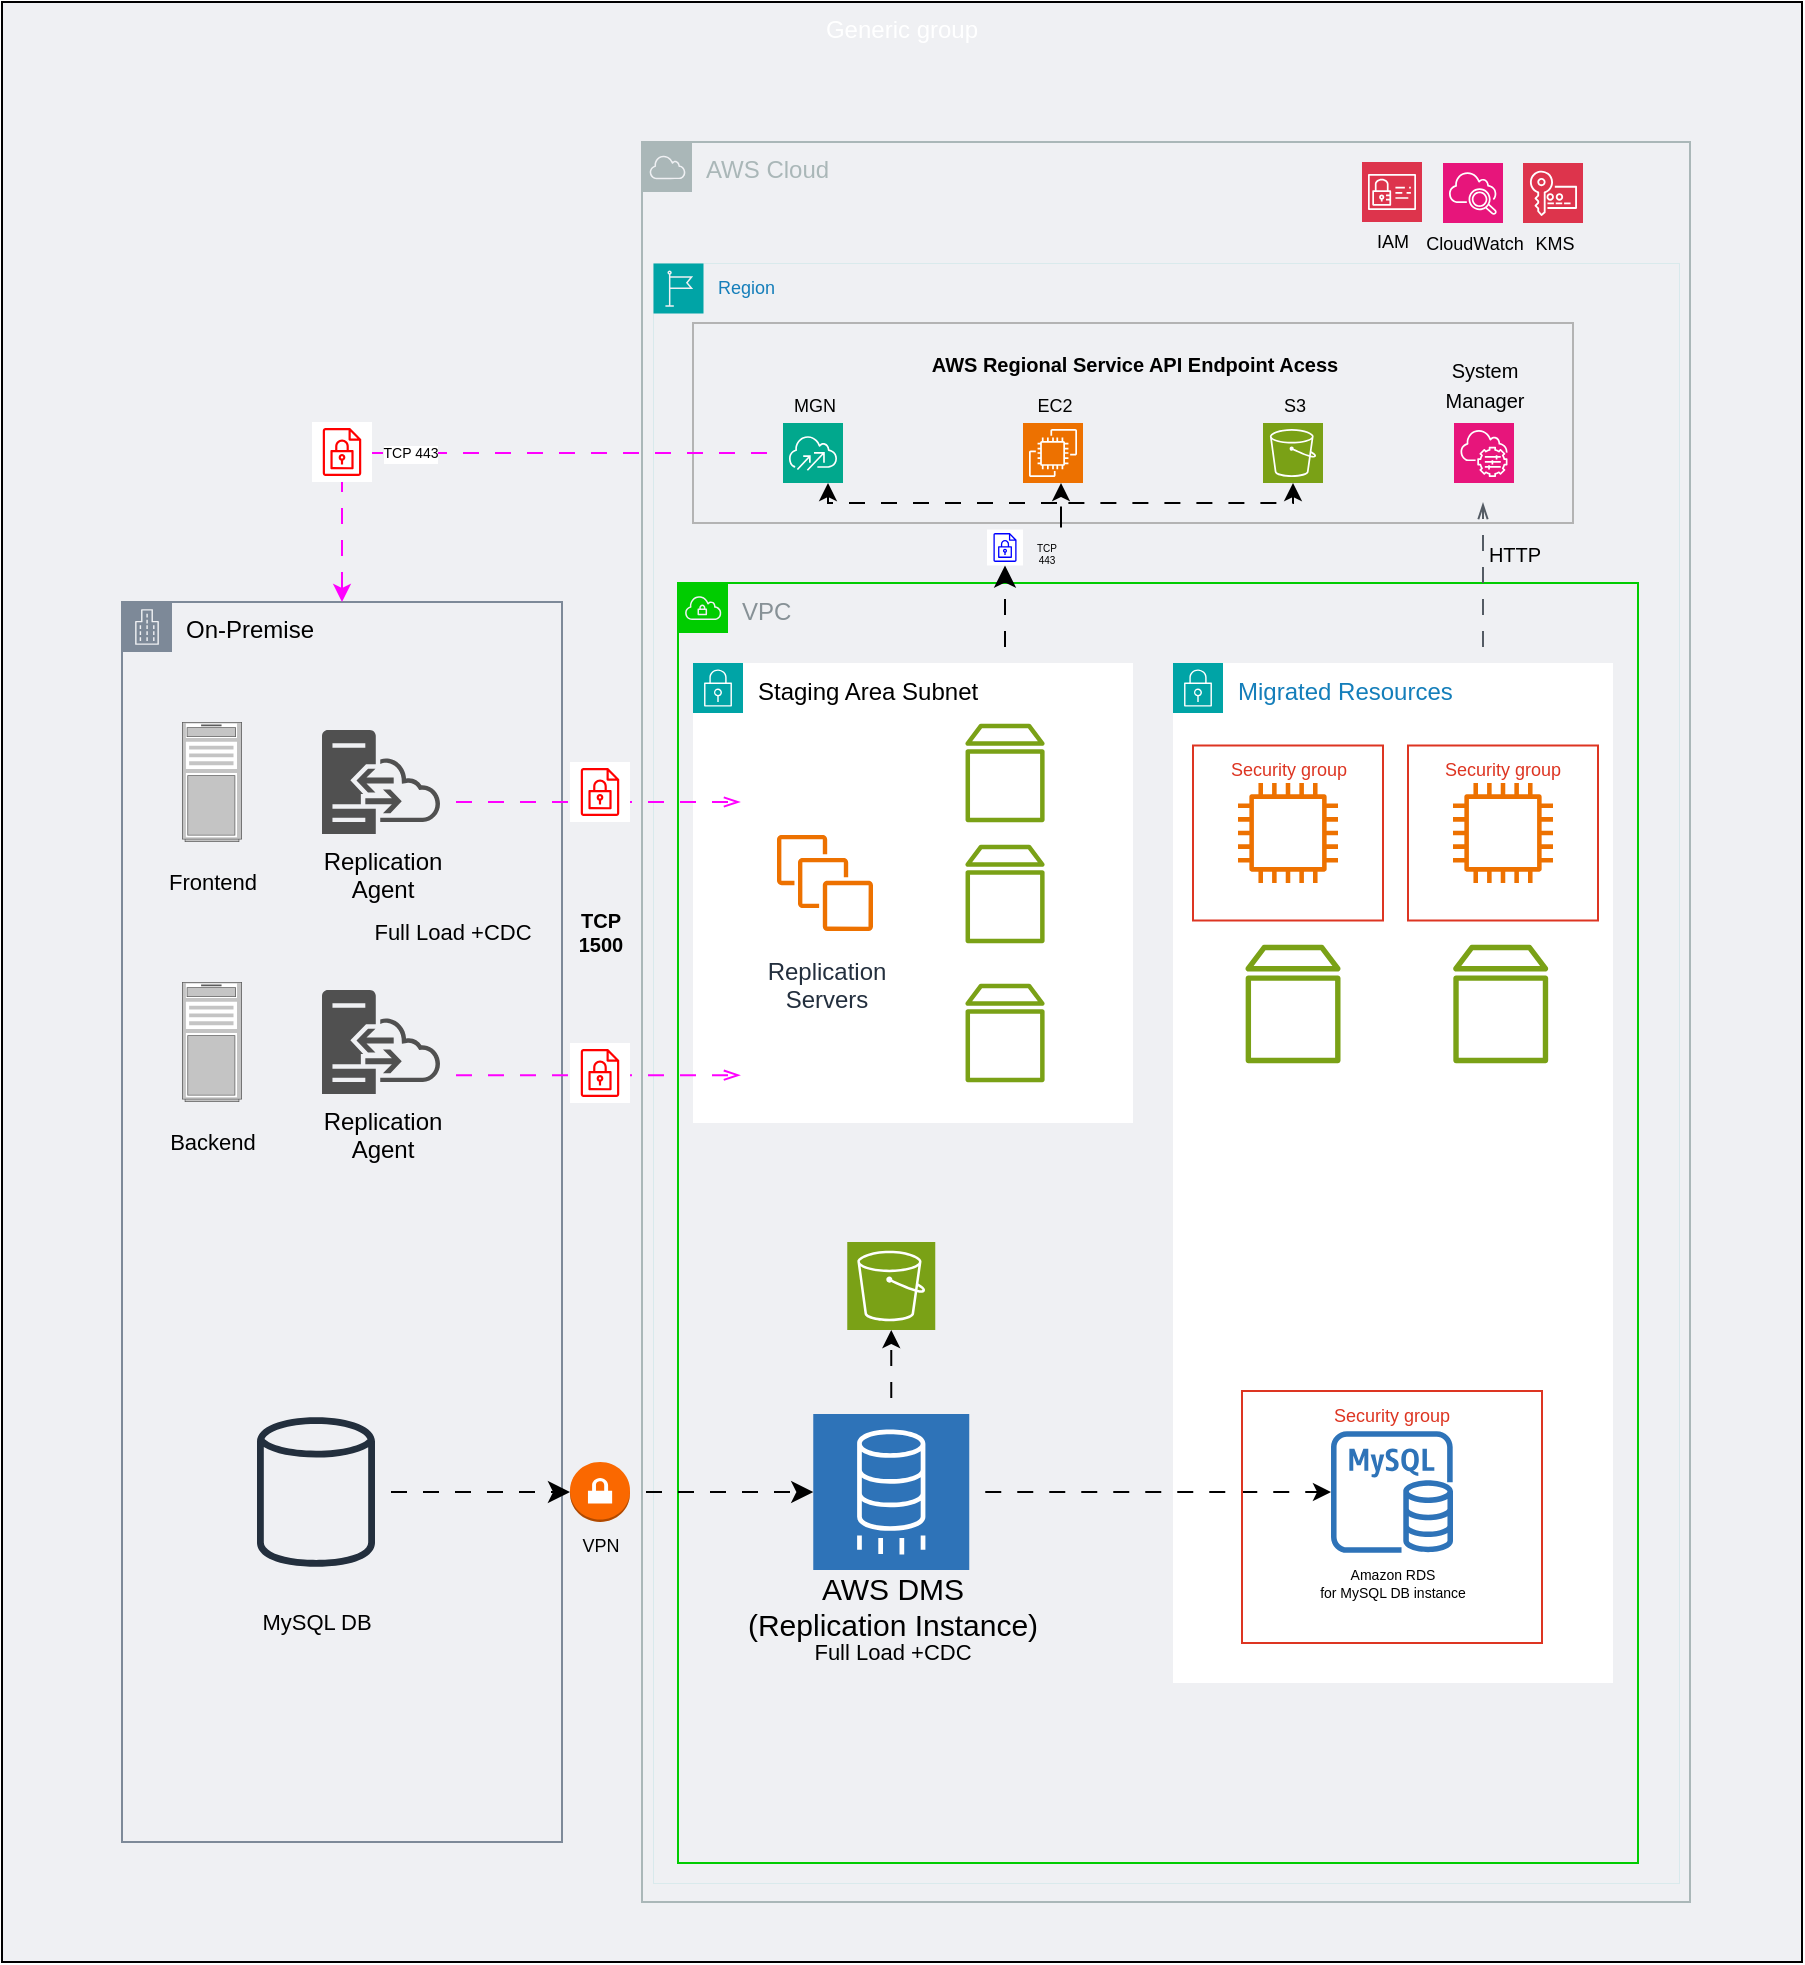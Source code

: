 <mxfile version="26.2.2">
  <diagram name="Aplication_Migration" id="EEjMNfYxGbg6GrDTq1pO">
    <mxGraphModel dx="2488" dy="2428" grid="0" gridSize="10" guides="1" tooltips="1" connect="1" arrows="1" fold="1" page="0" pageScale="1" pageWidth="827" pageHeight="1169" math="0" shadow="0">
      <root>
        <mxCell id="0" />
        <mxCell id="1" parent="0" />
        <mxCell id="XyRzEMEgcjJhNRbVPjNN-1" value="Generic group" style="fillColor=light-dark(#EFF0F3,#FFFFFF);strokeColor=default;dashed=0;verticalAlign=top;fontStyle=0;fontColor=light-dark(#FFFFFF,#FFFFFF);whiteSpace=wrap;html=1;rounded=0;" vertex="1" parent="1">
          <mxGeometry x="-50" y="-1090" width="900" height="980" as="geometry" />
        </mxCell>
        <mxCell id="XyRzEMEgcjJhNRbVPjNN-2" value="AWS Cloud" style="sketch=0;outlineConnect=0;gradientColor=none;html=1;whiteSpace=wrap;fontSize=12;fontStyle=0;shape=mxgraph.aws4.group;grIcon=mxgraph.aws4.group_aws_cloud;strokeColor=#AAB7B8;fillColor=none;verticalAlign=top;align=left;spacingLeft=30;fontColor=#AAB7B8;dashed=0;perimeterSpacing=0;strokeWidth=1;" vertex="1" parent="1">
          <mxGeometry x="270" y="-1020" width="524" height="880" as="geometry" />
        </mxCell>
        <mxCell id="XyRzEMEgcjJhNRbVPjNN-3" value="Region" style="points=[[0,0],[0.25,0],[0.5,0],[0.75,0],[1,0],[1,0.25],[1,0.5],[1,0.75],[1,1],[0.75,1],[0.5,1],[0.25,1],[0,1],[0,0.75],[0,0.5],[0,0.25]];outlineConnect=0;gradientColor=none;html=1;whiteSpace=wrap;fontSize=9;fontStyle=0;container=1;pointerEvents=0;collapsible=0;recursiveResize=0;shape=mxgraph.aws4.group;grIcon=mxgraph.aws4.group_region;strokeColor=#00A4A6;fillColor=none;verticalAlign=top;align=left;spacingLeft=30;fontColor=#147EBA;strokeWidth=0;" vertex="1" parent="1">
          <mxGeometry x="275.5" y="-959.5" width="513" height="810" as="geometry" />
        </mxCell>
        <mxCell id="XyRzEMEgcjJhNRbVPjNN-4" value="" style="rounded=0;whiteSpace=wrap;html=1;strokeColor=#B3B3B3;fillColor=none;fontStyle=0" vertex="1" parent="XyRzEMEgcjJhNRbVPjNN-3">
          <mxGeometry x="20" y="30" width="440" height="100" as="geometry" />
        </mxCell>
        <mxCell id="XyRzEMEgcjJhNRbVPjNN-5" value="VPC" style="sketch=0;outlineConnect=0;gradientColor=none;html=1;whiteSpace=wrap;fontSize=12;fontStyle=0;shape=mxgraph.aws4.group;grIcon=mxgraph.aws4.group_vpc;strokeColor=#00CC00;fillColor=none;verticalAlign=top;align=left;spacingLeft=30;fontColor=#879196;dashed=0;" vertex="1" parent="XyRzEMEgcjJhNRbVPjNN-3">
          <mxGeometry x="12.5" y="160" width="480" height="640" as="geometry" />
        </mxCell>
        <mxCell id="XyRzEMEgcjJhNRbVPjNN-6" value="AWS Regional Service API Endpoint Acess" style="text;strokeColor=none;fillColor=none;html=1;fontSize=10;fontStyle=1;verticalAlign=middle;align=center;fontColor=light-dark(#000000,#000000);" vertex="1" parent="XyRzEMEgcjJhNRbVPjNN-3">
          <mxGeometry x="117" y="40" width="246" height="20" as="geometry" />
        </mxCell>
        <mxCell id="XyRzEMEgcjJhNRbVPjNN-7" value="&lt;font style=&quot;font-size: 9px;&quot;&gt;MGN&lt;/font&gt;" style="text;strokeColor=none;fillColor=none;html=1;fontSize=12;fontStyle=0;verticalAlign=middle;align=center;fontColor=light-dark(#000000,#000000);" vertex="1" parent="XyRzEMEgcjJhNRbVPjNN-3">
          <mxGeometry x="60" y="50" width="40" height="40" as="geometry" />
        </mxCell>
        <mxCell id="XyRzEMEgcjJhNRbVPjNN-8" value="" style="sketch=0;points=[[0,0,0],[0.25,0,0],[0.5,0,0],[0.75,0,0],[1,0,0],[0,1,0],[0.25,1,0],[0.5,1,0],[0.75,1,0],[1,1,0],[0,0.25,0],[0,0.5,0],[0,0.75,0],[1,0.25,0],[1,0.5,0],[1,0.75,0]];outlineConnect=0;fontColor=#232F3E;fillColor=#01A88D;strokeColor=#ffffff;dashed=0;verticalLabelPosition=bottom;verticalAlign=top;align=center;html=1;fontSize=12;fontStyle=0;aspect=fixed;shape=mxgraph.aws4.resourceIcon;resIcon=mxgraph.aws4.cloudendure_migration;" vertex="1" parent="XyRzEMEgcjJhNRbVPjNN-3">
          <mxGeometry x="65" y="80" width="30" height="30" as="geometry" />
        </mxCell>
        <mxCell id="XyRzEMEgcjJhNRbVPjNN-9" value="&lt;font style=&quot;font-size: 9px;&quot;&gt;EC2&lt;/font&gt;" style="text;strokeColor=none;fillColor=none;html=1;fontSize=12;fontStyle=0;verticalAlign=middle;align=center;fontColor=light-dark(#000000,#000000);" vertex="1" parent="XyRzEMEgcjJhNRbVPjNN-3">
          <mxGeometry x="180" y="50" width="40" height="40" as="geometry" />
        </mxCell>
        <mxCell id="XyRzEMEgcjJhNRbVPjNN-10" value="" style="sketch=0;points=[[0,0,0],[0.25,0,0],[0.5,0,0],[0.75,0,0],[1,0,0],[0,1,0],[0.25,1,0],[0.5,1,0],[0.75,1,0],[1,1,0],[0,0.25,0],[0,0.5,0],[0,0.75,0],[1,0.25,0],[1,0.5,0],[1,0.75,0]];outlineConnect=0;fontColor=#232F3E;fillColor=#ED7100;strokeColor=#ffffff;dashed=0;verticalLabelPosition=bottom;verticalAlign=top;align=center;html=1;fontSize=12;fontStyle=0;aspect=fixed;shape=mxgraph.aws4.resourceIcon;resIcon=mxgraph.aws4.ec2;" vertex="1" parent="XyRzEMEgcjJhNRbVPjNN-3">
          <mxGeometry x="185" y="80" width="30" height="30" as="geometry" />
        </mxCell>
        <mxCell id="XyRzEMEgcjJhNRbVPjNN-11" value="&lt;font style=&quot;font-size: 9px;&quot;&gt;S3&lt;/font&gt;" style="text;strokeColor=none;fillColor=none;html=1;fontSize=12;fontStyle=0;verticalAlign=middle;align=center;fontColor=light-dark(#000000,#000000);" vertex="1" parent="XyRzEMEgcjJhNRbVPjNN-3">
          <mxGeometry x="305" y="60" width="30" height="20" as="geometry" />
        </mxCell>
        <mxCell id="XyRzEMEgcjJhNRbVPjNN-12" value="" style="sketch=0;points=[[0,0,0],[0.25,0,0],[0.5,0,0],[0.75,0,0],[1,0,0],[0,1,0],[0.25,1,0],[0.5,1,0],[0.75,1,0],[1,1,0],[0,0.25,0],[0,0.5,0],[0,0.75,0],[1,0.25,0],[1,0.5,0],[1,0.75,0]];outlineConnect=0;fontColor=#232F3E;fillColor=#7AA116;strokeColor=#ffffff;dashed=0;verticalLabelPosition=bottom;verticalAlign=top;align=center;html=1;fontSize=12;fontStyle=0;aspect=fixed;shape=mxgraph.aws4.resourceIcon;resIcon=mxgraph.aws4.s3;" vertex="1" parent="XyRzEMEgcjJhNRbVPjNN-3">
          <mxGeometry x="305" y="80" width="30" height="30" as="geometry" />
        </mxCell>
        <mxCell id="XyRzEMEgcjJhNRbVPjNN-13" value="&lt;font size=&quot;1&quot;&gt;System&lt;br&gt;Manager&lt;/font&gt;" style="text;strokeColor=none;fillColor=none;html=1;fontSize=12;fontStyle=0;verticalAlign=middle;align=center;fontColor=light-dark(#000000,#000000);" vertex="1" parent="XyRzEMEgcjJhNRbVPjNN-3">
          <mxGeometry x="395" y="40" width="40" height="40" as="geometry" />
        </mxCell>
        <mxCell id="XyRzEMEgcjJhNRbVPjNN-14" value="" style="sketch=0;points=[[0,0,0],[0.25,0,0],[0.5,0,0],[0.75,0,0],[1,0,0],[0,1,0],[0.25,1,0],[0.5,1,0],[0.75,1,0],[1,1,0],[0,0.25,0],[0,0.5,0],[0,0.75,0],[1,0.25,0],[1,0.5,0],[1,0.75,0]];points=[[0,0,0],[0.25,0,0],[0.5,0,0],[0.75,0,0],[1,0,0],[0,1,0],[0.25,1,0],[0.5,1,0],[0.75,1,0],[1,1,0],[0,0.25,0],[0,0.5,0],[0,0.75,0],[1,0.25,0],[1,0.5,0],[1,0.75,0]];outlineConnect=0;fontColor=#232F3E;fillColor=#E7157B;strokeColor=#ffffff;dashed=0;verticalLabelPosition=bottom;verticalAlign=top;align=center;html=1;fontSize=12;fontStyle=0;aspect=fixed;shape=mxgraph.aws4.resourceIcon;resIcon=mxgraph.aws4.systems_manager;" vertex="1" parent="XyRzEMEgcjJhNRbVPjNN-3">
          <mxGeometry x="400.5" y="80" width="30" height="30" as="geometry" />
        </mxCell>
        <mxCell id="XyRzEMEgcjJhNRbVPjNN-15" value="Migrated Resources&lt;div&gt;&lt;br&gt;&lt;/div&gt;" style="points=[[0,0],[0.25,0],[0.5,0],[0.75,0],[1,0],[1,0.25],[1,0.5],[1,0.75],[1,1],[0.75,1],[0.5,1],[0.25,1],[0,1],[0,0.75],[0,0.5],[0,0.25]];outlineConnect=0;gradientColor=none;html=1;whiteSpace=wrap;fontSize=12;fontStyle=0;container=1;pointerEvents=0;collapsible=0;recursiveResize=0;shape=mxgraph.aws4.group;grIcon=mxgraph.aws4.group_security_group;grStroke=0;strokeColor=#00A4A6;fillColor=light-dark(#FFFFFF,#E6E6E6);verticalAlign=top;align=left;spacingLeft=30;fontColor=#147EBA;dashed=0;" vertex="1" parent="XyRzEMEgcjJhNRbVPjNN-3">
          <mxGeometry x="260" y="200" width="220" height="510" as="geometry" />
        </mxCell>
        <mxCell id="XyRzEMEgcjJhNRbVPjNN-16" value="" style="sketch=0;outlineConnect=0;fontColor=#232F3E;gradientColor=none;fillColor=#ED7100;strokeColor=none;dashed=0;verticalLabelPosition=bottom;verticalAlign=top;align=center;html=1;fontSize=12;fontStyle=0;aspect=fixed;pointerEvents=1;shape=mxgraph.aws4.instance2;" vertex="1" parent="XyRzEMEgcjJhNRbVPjNN-15">
          <mxGeometry x="140" y="60" width="50" height="50" as="geometry" />
        </mxCell>
        <mxCell id="XyRzEMEgcjJhNRbVPjNN-17" value="Security group" style="fillColor=none;strokeColor=#DD3522;verticalAlign=top;fontStyle=0;fontColor=#DD3522;whiteSpace=wrap;html=1;fontSize=9;" vertex="1" parent="XyRzEMEgcjJhNRbVPjNN-15">
          <mxGeometry x="117.5" y="41.25" width="95" height="87.5" as="geometry" />
        </mxCell>
        <mxCell id="XyRzEMEgcjJhNRbVPjNN-18" value="Security group" style="fillColor=none;strokeColor=#DD3522;verticalAlign=top;fontStyle=0;fontColor=#DD3522;whiteSpace=wrap;html=1;fontSize=9;" vertex="1" parent="XyRzEMEgcjJhNRbVPjNN-15">
          <mxGeometry x="10" y="41.25" width="95" height="87.5" as="geometry" />
        </mxCell>
        <mxCell id="XyRzEMEgcjJhNRbVPjNN-19" value="" style="sketch=0;outlineConnect=0;fontColor=#232F3E;gradientColor=none;fillColor=#ED7100;strokeColor=none;dashed=0;verticalLabelPosition=bottom;verticalAlign=top;align=center;html=1;fontSize=12;fontStyle=0;aspect=fixed;pointerEvents=1;shape=mxgraph.aws4.instance2;" vertex="1" parent="XyRzEMEgcjJhNRbVPjNN-15">
          <mxGeometry x="32.5" y="60" width="50" height="50" as="geometry" />
        </mxCell>
        <mxCell id="XyRzEMEgcjJhNRbVPjNN-20" value="" style="edgeStyle=elbowEdgeStyle;html=1;endArrow=openThin;startArrow=none;endFill=0;strokeColor=light-dark(#545B64,#000000);rounded=0;entryX=0.5;entryY=1;entryDx=0;entryDy=0;entryPerimeter=0;flowAnimation=1;" edge="1" parent="XyRzEMEgcjJhNRbVPjNN-3" source="XyRzEMEgcjJhNRbVPjNN-15">
          <mxGeometry width="100" relative="1" as="geometry">
            <mxPoint x="415" y="160" as="sourcePoint" />
            <mxPoint x="414.83" y="120" as="targetPoint" />
          </mxGeometry>
        </mxCell>
        <mxCell id="XyRzEMEgcjJhNRbVPjNN-21" value="Staging Area Subnet" style="points=[[0,0],[0.25,0],[0.5,0],[0.75,0],[1,0],[1,0.25],[1,0.5],[1,0.75],[1,1],[0.75,1],[0.5,1],[0.25,1],[0,1],[0,0.75],[0,0.5],[0,0.25]];outlineConnect=0;gradientColor=none;html=1;whiteSpace=wrap;fontSize=12;fontStyle=0;container=1;pointerEvents=0;collapsible=0;recursiveResize=0;shape=mxgraph.aws4.group;grIcon=mxgraph.aws4.group_security_group;grStroke=0;strokeColor=#00A4A6;fillColor=light-dark(#FFFFFF,#E6E6E6);verticalAlign=top;align=left;spacingLeft=30;fontColor=light-dark(#000000,#45A0D4);dashed=0;" vertex="1" parent="XyRzEMEgcjJhNRbVPjNN-3">
          <mxGeometry x="20" y="200" width="220" height="230" as="geometry" />
        </mxCell>
        <mxCell id="XyRzEMEgcjJhNRbVPjNN-22" value="Replication&lt;br&gt;Servers&lt;div&gt;&lt;br&gt;&lt;/div&gt;" style="sketch=0;outlineConnect=0;fontColor=light-dark(#232F3E,#000000);gradientColor=none;strokeColor=#ED7100;fillColor=light-dark(#FFFFFF,#E6E6E6);dashed=0;verticalLabelPosition=bottom;verticalAlign=top;align=center;html=1;fontSize=12;fontStyle=0;aspect=fixed;shape=mxgraph.aws4.resourceIcon;resIcon=mxgraph.aws4.instances;" vertex="1" parent="XyRzEMEgcjJhNRbVPjNN-21">
          <mxGeometry x="36" y="80" width="60" height="60" as="geometry" />
        </mxCell>
        <mxCell id="XyRzEMEgcjJhNRbVPjNN-23" value="" style="sketch=0;outlineConnect=0;fontColor=#232F3E;gradientColor=none;fillColor=#7AA116;strokeColor=none;dashed=0;verticalLabelPosition=bottom;verticalAlign=top;align=center;html=1;fontSize=12;fontStyle=0;aspect=fixed;pointerEvents=1;shape=mxgraph.aws4.volume;" vertex="1" parent="XyRzEMEgcjJhNRbVPjNN-3">
          <mxGeometry x="156.13" y="230" width="39.74" height="50" as="geometry" />
        </mxCell>
        <mxCell id="XyRzEMEgcjJhNRbVPjNN-24" value="" style="sketch=0;outlineConnect=0;fontColor=#232F3E;gradientColor=none;fillColor=#7AA116;strokeColor=none;dashed=0;verticalLabelPosition=bottom;verticalAlign=top;align=center;html=1;fontSize=12;fontStyle=0;aspect=fixed;pointerEvents=1;shape=mxgraph.aws4.volume;" vertex="1" parent="XyRzEMEgcjJhNRbVPjNN-3">
          <mxGeometry x="296.16" y="340.5" width="47.68" height="60" as="geometry" />
        </mxCell>
        <mxCell id="XyRzEMEgcjJhNRbVPjNN-25" value="" style="sketch=0;outlineConnect=0;fontColor=#232F3E;gradientColor=none;fillColor=#7AA116;strokeColor=none;dashed=0;verticalLabelPosition=bottom;verticalAlign=top;align=center;html=1;fontSize=10;fontStyle=0;aspect=fixed;pointerEvents=1;shape=mxgraph.aws4.volume;" vertex="1" parent="XyRzEMEgcjJhNRbVPjNN-3">
          <mxGeometry x="400" y="340.5" width="47.67" height="60" as="geometry" />
        </mxCell>
        <mxCell id="XyRzEMEgcjJhNRbVPjNN-26" style="edgeStyle=orthogonalEdgeStyle;rounded=0;orthogonalLoop=1;jettySize=auto;html=1;strokeColor=light-dark(#000000,#000000);flowAnimation=1;" edge="1" parent="XyRzEMEgcjJhNRbVPjNN-3" source="XyRzEMEgcjJhNRbVPjNN-28" target="XyRzEMEgcjJhNRbVPjNN-42">
          <mxGeometry relative="1" as="geometry" />
        </mxCell>
        <mxCell id="XyRzEMEgcjJhNRbVPjNN-27" style="edgeStyle=orthogonalEdgeStyle;rounded=0;orthogonalLoop=1;jettySize=auto;html=1;strokeColor=light-dark(#000000,#000000);flowAnimation=1;shadow=0;ignoreEdge=0;orthogonal=0;comic=0;enumerate=0;noJump=0;backgroundOutline=0;metaEdit=0;fixDash=0;snapToPoint=0;fillOpacity=100;arcSize=20;" edge="1" parent="XyRzEMEgcjJhNRbVPjNN-3" source="XyRzEMEgcjJhNRbVPjNN-28" target="XyRzEMEgcjJhNRbVPjNN-31">
          <mxGeometry relative="1" as="geometry" />
        </mxCell>
        <mxCell id="XyRzEMEgcjJhNRbVPjNN-28" value="" style="sketch=0;points=[[0,0,0],[0.25,0,0],[0.5,0,0],[0.75,0,0],[1,0,0],[0,1,0],[0.25,1,0],[0.5,1,0],[0.75,1,0],[1,1,0],[0,0.25,0],[0,0.5,0],[0,0.75,0],[1,0.25,0],[1,0.5,0],[1,0.75,0]];outlineConnect=0;fontColor=#232F3E;fillColor=#2E73B8;strokeColor=#ffffff;dashed=0;verticalLabelPosition=bottom;verticalAlign=top;align=center;html=1;fontSize=12;fontStyle=0;aspect=fixed;shape=mxgraph.aws4.resourceIcon;resIcon=mxgraph.aws4.database_migration_service;direction=east;" vertex="1" parent="XyRzEMEgcjJhNRbVPjNN-3">
          <mxGeometry x="80.13" y="575.5" width="78" height="78" as="geometry" />
        </mxCell>
        <mxCell id="XyRzEMEgcjJhNRbVPjNN-29" value="Security group" style="fillColor=none;strokeColor=#DD3522;verticalAlign=top;fontStyle=0;fontColor=#DD3522;whiteSpace=wrap;html=1;fontSize=9;" vertex="1" parent="XyRzEMEgcjJhNRbVPjNN-3">
          <mxGeometry x="294.5" y="564" width="150" height="126" as="geometry" />
        </mxCell>
        <mxCell id="XyRzEMEgcjJhNRbVPjNN-30" value="Amazon RDS&lt;div&gt;for MySQL DB instance&lt;/div&gt;" style="text;strokeColor=none;fillColor=none;html=1;fontSize=7;fontStyle=0;verticalAlign=middle;align=center;fontColor=light-dark(#000000,#000000);" vertex="1" parent="XyRzEMEgcjJhNRbVPjNN-3">
          <mxGeometry x="329" y="644.5" width="81" height="31" as="geometry" />
        </mxCell>
        <mxCell id="XyRzEMEgcjJhNRbVPjNN-31" value="" style="sketch=0;outlineConnect=0;fontColor=#232F3E;gradientColor=none;fillColor=#2E73B8;strokeColor=none;dashed=0;verticalLabelPosition=bottom;verticalAlign=top;align=center;html=1;fontSize=12;fontStyle=0;aspect=fixed;pointerEvents=1;shape=mxgraph.aws4.rds_mysql_instance;" vertex="1" parent="XyRzEMEgcjJhNRbVPjNN-3">
          <mxGeometry x="339" y="584" width="61" height="61" as="geometry" />
        </mxCell>
        <mxCell id="XyRzEMEgcjJhNRbVPjNN-32" value="&lt;span style=&quot;&quot;&gt;AWS DMS&lt;br&gt;(Replication Instance)&lt;/span&gt;" style="text;html=1;fontSize=15;fontStyle=0;verticalAlign=middle;align=center;fontColor=light-dark(#000000,#000000);" vertex="1" parent="XyRzEMEgcjJhNRbVPjNN-3">
          <mxGeometry x="75" y="653.5" width="88.26" height="36.5" as="geometry" />
        </mxCell>
        <mxCell id="XyRzEMEgcjJhNRbVPjNN-33" value="&lt;font&gt;KMS&lt;/font&gt;" style="sketch=0;points=[[0,0,0],[0.25,0,0],[0.5,0,0],[0.75,0,0],[1,0,0],[0,1,0],[0.25,1,0],[0.5,1,0],[0.75,1,0],[1,1,0],[0,0.25,0],[0,0.5,0],[0,0.75,0],[1,0.25,0],[1,0.5,0],[1,0.75,0]];outlineConnect=0;fontColor=light-dark(#000000,#000000);fillColor=#DD344C;strokeColor=#ffffff;dashed=0;verticalLabelPosition=bottom;verticalAlign=top;align=center;html=1;fontSize=9;fontStyle=0;aspect=fixed;shape=mxgraph.aws4.resourceIcon;resIcon=mxgraph.aws4.key_management_service;spacing=0;" vertex="1" parent="XyRzEMEgcjJhNRbVPjNN-3">
          <mxGeometry x="435" y="-50" width="30" height="30" as="geometry" />
        </mxCell>
        <mxCell id="XyRzEMEgcjJhNRbVPjNN-34" value="CloudWatch" style="sketch=0;points=[[0,0,0],[0.25,0,0],[0.5,0,0],[0.75,0,0],[1,0,0],[0,1,0],[0.25,1,0],[0.5,1,0],[0.75,1,0],[1,1,0],[0,0.25,0],[0,0.5,0],[0,0.75,0],[1,0.25,0],[1,0.5,0],[1,0.75,0]];points=[[0,0,0],[0.25,0,0],[0.5,0,0],[0.75,0,0],[1,0,0],[0,1,0],[0.25,1,0],[0.5,1,0],[0.75,1,0],[1,1,0],[0,0.25,0],[0,0.5,0],[0,0.75,0],[1,0.25,0],[1,0.5,0],[1,0.75,0]];outlineConnect=0;fontColor=light-dark(#000000,#000000);fillColor=#E7157B;strokeColor=#ffffff;dashed=0;verticalLabelPosition=bottom;verticalAlign=top;align=center;html=1;fontSize=9;fontStyle=0;aspect=fixed;shape=mxgraph.aws4.resourceIcon;resIcon=mxgraph.aws4.cloudwatch_2;spacing=0;" vertex="1" parent="XyRzEMEgcjJhNRbVPjNN-3">
          <mxGeometry x="395" y="-50" width="30" height="30" as="geometry" />
        </mxCell>
        <mxCell id="XyRzEMEgcjJhNRbVPjNN-35" style="edgeStyle=orthogonalEdgeStyle;rounded=0;orthogonalLoop=1;jettySize=auto;html=1;exitX=0.75;exitY=0;exitDx=0;exitDy=0;strokeColor=light-dark(#000000,#000000);flowAnimation=1;" edge="1" parent="XyRzEMEgcjJhNRbVPjNN-3" source="XyRzEMEgcjJhNRbVPjNN-37" target="XyRzEMEgcjJhNRbVPjNN-12">
          <mxGeometry relative="1" as="geometry">
            <Array as="points">
              <mxPoint x="204" y="138" />
              <mxPoint x="204" y="120" />
              <mxPoint x="320" y="120" />
            </Array>
          </mxGeometry>
        </mxCell>
        <mxCell id="XyRzEMEgcjJhNRbVPjNN-36" style="edgeStyle=orthogonalEdgeStyle;rounded=0;orthogonalLoop=1;jettySize=auto;html=1;strokeColor=light-dark(#000000,#000000);flowAnimation=1;" edge="1" parent="XyRzEMEgcjJhNRbVPjNN-3" source="XyRzEMEgcjJhNRbVPjNN-37" target="XyRzEMEgcjJhNRbVPjNN-10">
          <mxGeometry relative="1" as="geometry">
            <Array as="points">
              <mxPoint x="204" y="120" />
              <mxPoint x="204" y="120" />
            </Array>
          </mxGeometry>
        </mxCell>
        <mxCell id="XyRzEMEgcjJhNRbVPjNN-37" value="TCP&lt;br&gt;443" style="text;strokeColor=none;fillColor=none;html=1;fontSize=5;fontStyle=0;verticalAlign=middle;align=center;fontColor=light-dark(#000000,#000000);" vertex="1" parent="XyRzEMEgcjJhNRbVPjNN-3">
          <mxGeometry x="185" y="137.75" width="22" height="13.5" as="geometry" />
        </mxCell>
        <mxCell id="XyRzEMEgcjJhNRbVPjNN-38" value="" style="sketch=0;outlineConnect=0;fontColor=light-dark(#232F3E,#FF0000);gradientColor=none;strokeColor=light-dark(#0000FF,#FF0000);fillColor=light-dark(#FFFFFF,#FFFFFF);dashed=0;verticalLabelPosition=bottom;verticalAlign=top;align=center;html=1;fontSize=15;fontStyle=0;aspect=fixed;shape=mxgraph.aws4.resourceIcon;resIcon=mxgraph.aws4.encrypted_data;" vertex="1" parent="XyRzEMEgcjJhNRbVPjNN-3">
          <mxGeometry x="167" y="133.25" width="18" height="18" as="geometry" />
        </mxCell>
        <mxCell id="XyRzEMEgcjJhNRbVPjNN-39" value="HTTP" style="text;strokeColor=none;fillColor=none;html=1;fontSize=10;fontStyle=0;verticalAlign=middle;align=center;fontColor=light-dark(#000000,#000000);" vertex="1" parent="XyRzEMEgcjJhNRbVPjNN-3">
          <mxGeometry x="410.5" y="135.5" width="40" height="20" as="geometry" />
        </mxCell>
        <mxCell id="XyRzEMEgcjJhNRbVPjNN-40" style="edgeStyle=orthogonalEdgeStyle;rounded=0;orthogonalLoop=1;jettySize=auto;html=1;entryX=0.75;entryY=1;entryDx=0;entryDy=0;entryPerimeter=0;strokeColor=light-dark(#000000,#000000);flowAnimation=1;" edge="1" parent="XyRzEMEgcjJhNRbVPjNN-3" target="XyRzEMEgcjJhNRbVPjNN-8">
          <mxGeometry relative="1" as="geometry">
            <mxPoint x="210" y="120" as="sourcePoint" />
            <mxPoint x="77.5" y="109" as="targetPoint" />
            <Array as="points">
              <mxPoint x="88" y="120" />
            </Array>
          </mxGeometry>
        </mxCell>
        <mxCell id="XyRzEMEgcjJhNRbVPjNN-41" value="" style="edgeStyle=elbowEdgeStyle;elbow=horizontal;endArrow=classic;html=1;curved=0;rounded=0;endSize=8;startSize=8;strokeColor=light-dark(#000000,#000000);flowAnimation=1;" edge="1" parent="XyRzEMEgcjJhNRbVPjNN-3" source="XyRzEMEgcjJhNRbVPjNN-21" target="XyRzEMEgcjJhNRbVPjNN-38">
          <mxGeometry width="50" height="50" relative="1" as="geometry">
            <mxPoint x="160" y="220" as="sourcePoint" />
            <mxPoint x="210" y="170" as="targetPoint" />
          </mxGeometry>
        </mxCell>
        <mxCell id="XyRzEMEgcjJhNRbVPjNN-42" value="" style="sketch=0;points=[[0,0,0],[0.25,0,0],[0.5,0,0],[0.75,0,0],[1,0,0],[0,1,0],[0.25,1,0],[0.5,1,0],[0.75,1,0],[1,1,0],[0,0.25,0],[0,0.5,0],[0,0.75,0],[1,0.25,0],[1,0.5,0],[1,0.75,0]];outlineConnect=0;fontColor=#232F3E;fillColor=#7AA116;strokeColor=#ffffff;dashed=0;verticalLabelPosition=bottom;verticalAlign=top;align=center;html=1;fontSize=12;fontStyle=0;aspect=fixed;shape=mxgraph.aws4.resourceIcon;resIcon=mxgraph.aws4.s3;" vertex="1" parent="XyRzEMEgcjJhNRbVPjNN-3">
          <mxGeometry x="97.13" y="489.5" width="44" height="44" as="geometry" />
        </mxCell>
        <mxCell id="XyRzEMEgcjJhNRbVPjNN-43" value="" style="sketch=0;outlineConnect=0;fontColor=#232F3E;gradientColor=none;fillColor=#7AA116;strokeColor=none;dashed=0;verticalLabelPosition=bottom;verticalAlign=top;align=center;html=1;fontSize=12;fontStyle=0;aspect=fixed;pointerEvents=1;shape=mxgraph.aws4.volume;" vertex="1" parent="XyRzEMEgcjJhNRbVPjNN-3">
          <mxGeometry x="156.13" y="290.5" width="39.74" height="50" as="geometry" />
        </mxCell>
        <mxCell id="XyRzEMEgcjJhNRbVPjNN-44" value="" style="sketch=0;outlineConnect=0;fontColor=#232F3E;gradientColor=none;fillColor=#7AA116;strokeColor=none;dashed=0;verticalLabelPosition=bottom;verticalAlign=top;align=center;html=1;fontSize=12;fontStyle=0;aspect=fixed;pointerEvents=1;shape=mxgraph.aws4.volume;" vertex="1" parent="XyRzEMEgcjJhNRbVPjNN-3">
          <mxGeometry x="156.13" y="360" width="39.74" height="50" as="geometry" />
        </mxCell>
        <mxCell id="XyRzEMEgcjJhNRbVPjNN-45" value="Full Load +CDC" style="text;strokeColor=none;fillColor=none;html=1;fontSize=11;fontStyle=0;verticalAlign=middle;align=center;fontColor=light-dark(#000000,#B3B3B3);" vertex="1" parent="XyRzEMEgcjJhNRbVPjNN-3">
          <mxGeometry x="74.13" y="679.5" width="90" height="30.5" as="geometry" />
        </mxCell>
        <mxCell id="XyRzEMEgcjJhNRbVPjNN-46" value="On-Premise" style="points=[[0,0],[0.25,0],[0.5,0],[0.75,0],[1,0],[1,0.25],[1,0.5],[1,0.75],[1,1],[0.75,1],[0.5,1],[0.25,1],[0,1],[0,0.75],[0,0.5],[0,0.25]];outlineConnect=0;gradientColor=none;html=1;whiteSpace=wrap;fontSize=12;fontStyle=0;container=1;pointerEvents=0;collapsible=0;recursiveResize=0;shape=mxgraph.aws4.group;grIcon=mxgraph.aws4.group_corporate_data_center;strokeColor=#7D8998;fillColor=none;verticalAlign=top;align=left;spacingLeft=30;fontColor=light-dark(#000000,#000000);dashed=0;" vertex="1" parent="1">
          <mxGeometry x="10" y="-790" width="220" height="620" as="geometry" />
        </mxCell>
        <mxCell id="XyRzEMEgcjJhNRbVPjNN-47" value="" style="strokeColor=#666666;html=1;verticalLabelPosition=bottom;labelBackgroundColor=#ffffff;verticalAlign=top;outlineConnect=0;shadow=0;dashed=0;shape=mxgraph.rack.general.server_1;" vertex="1" parent="XyRzEMEgcjJhNRbVPjNN-46">
          <mxGeometry x="30" y="190" width="30" height="60" as="geometry" />
        </mxCell>
        <mxCell id="XyRzEMEgcjJhNRbVPjNN-48" value="" style="strokeColor=#666666;html=1;verticalLabelPosition=bottom;labelBackgroundColor=none;verticalAlign=top;outlineConnect=0;shadow=0;dashed=0;shape=mxgraph.rack.general.server_1;fillColor=default;" vertex="1" parent="XyRzEMEgcjJhNRbVPjNN-46">
          <mxGeometry x="30" y="60" width="30" height="60" as="geometry" />
        </mxCell>
        <mxCell id="XyRzEMEgcjJhNRbVPjNN-49" value="Frontend" style="text;strokeColor=none;fillColor=none;html=1;fontSize=11;fontStyle=0;verticalAlign=middle;align=center;fontColor=light-dark(#000000,#000000);" vertex="1" parent="XyRzEMEgcjJhNRbVPjNN-46">
          <mxGeometry x="22.5" y="120" width="45" height="40" as="geometry" />
        </mxCell>
        <mxCell id="XyRzEMEgcjJhNRbVPjNN-50" value="Backend" style="text;strokeColor=none;fillColor=none;html=1;fontSize=11;fontStyle=0;verticalAlign=middle;align=center;fontColor=light-dark(#000000,#000000);" vertex="1" parent="XyRzEMEgcjJhNRbVPjNN-46">
          <mxGeometry x="22.5" y="250" width="45" height="40" as="geometry" />
        </mxCell>
        <mxCell id="XyRzEMEgcjJhNRbVPjNN-51" value="" style="edgeStyle=orthogonalEdgeStyle;html=1;endArrow=openThin;elbow=vertical;startArrow=none;endFill=0;strokeColor=#FF00FF;rounded=0;flowAnimation=1;" edge="1" parent="XyRzEMEgcjJhNRbVPjNN-46">
          <mxGeometry width="100" relative="1" as="geometry">
            <mxPoint x="159" y="100" as="sourcePoint" />
            <mxPoint x="309" y="100" as="targetPoint" />
            <Array as="points">
              <mxPoint x="239" y="100" />
              <mxPoint x="239" y="100" />
            </Array>
          </mxGeometry>
        </mxCell>
        <mxCell id="XyRzEMEgcjJhNRbVPjNN-52" value="Replication&lt;br&gt;Agent" style="sketch=0;pointerEvents=1;shadow=0;dashed=0;html=1;strokeColor=none;fillColor=#505050;labelPosition=center;verticalLabelPosition=bottom;verticalAlign=top;outlineConnect=0;align=center;shape=mxgraph.office.servers.hybrid_server;fontColor=light-dark(#000000,#000000);" vertex="1" parent="XyRzEMEgcjJhNRbVPjNN-46">
          <mxGeometry x="100" y="64" width="59" height="52" as="geometry" />
        </mxCell>
        <mxCell id="XyRzEMEgcjJhNRbVPjNN-53" value="Replication&lt;br&gt;Agent" style="sketch=0;pointerEvents=1;shadow=0;dashed=0;html=1;strokeColor=none;fillColor=#505050;labelPosition=center;verticalLabelPosition=bottom;verticalAlign=top;outlineConnect=0;align=center;shape=mxgraph.office.servers.hybrid_server;fontColor=light-dark(#000000,#000000);" vertex="1" parent="XyRzEMEgcjJhNRbVPjNN-46">
          <mxGeometry x="100" y="194" width="59" height="52" as="geometry" />
        </mxCell>
        <mxCell id="XyRzEMEgcjJhNRbVPjNN-54" value="" style="edgeStyle=orthogonalEdgeStyle;html=1;endArrow=openThin;elbow=vertical;startArrow=none;endFill=0;strokeColor=#FF00FF;rounded=0;flowAnimation=1;" edge="1" parent="XyRzEMEgcjJhNRbVPjNN-46">
          <mxGeometry width="100" relative="1" as="geometry">
            <mxPoint x="159" y="236.58" as="sourcePoint" />
            <mxPoint x="309" y="236.58" as="targetPoint" />
            <Array as="points">
              <mxPoint x="179" y="236.58" />
              <mxPoint x="179" y="236.58" />
            </Array>
          </mxGeometry>
        </mxCell>
        <mxCell id="XyRzEMEgcjJhNRbVPjNN-55" value="" style="sketch=0;outlineConnect=0;fontColor=light-dark(#232F3E,#FFFFFF);gradientColor=none;fillColor=light-dark(#232F3D,#000000);strokeColor=none;dashed=0;verticalLabelPosition=bottom;verticalAlign=top;align=center;html=1;fontSize=12;fontStyle=0;aspect=fixed;pointerEvents=1;shape=mxgraph.aws4.generic_database;" vertex="1" parent="XyRzEMEgcjJhNRbVPjNN-46">
          <mxGeometry x="67.5" y="406" width="59" height="78" as="geometry" />
        </mxCell>
        <mxCell id="XyRzEMEgcjJhNRbVPjNN-56" value="MySQL DB" style="text;strokeColor=none;fillColor=none;html=1;fontSize=11;fontStyle=0;verticalAlign=middle;align=center;fontColor=light-dark(#000000,#000000);" vertex="1" parent="XyRzEMEgcjJhNRbVPjNN-46">
          <mxGeometry x="58.25" y="490" width="77.5" height="40" as="geometry" />
        </mxCell>
        <mxCell id="XyRzEMEgcjJhNRbVPjNN-57" value="TCP&lt;br&gt;1500" style="text;strokeColor=none;fillColor=none;html=1;fontSize=10;fontStyle=1;verticalAlign=middle;align=center;fontColor=light-dark(#000000,#000000);" vertex="1" parent="1">
          <mxGeometry x="199" y="-645" width="100" height="40" as="geometry" />
        </mxCell>
        <mxCell id="XyRzEMEgcjJhNRbVPjNN-58" value="" style="sketch=0;outlineConnect=0;fontColor=#232F3E;gradientColor=none;strokeColor=light-dark(#FF0000,#FF0000);fillColor=light-dark(#FFFFFF,#FFFFFF);dashed=0;verticalLabelPosition=bottom;verticalAlign=top;align=center;html=1;fontSize=12;fontStyle=0;aspect=fixed;shape=mxgraph.aws4.resourceIcon;resIcon=mxgraph.aws4.encrypted_data;" vertex="1" parent="1">
          <mxGeometry x="234" y="-710" width="30" height="30" as="geometry" />
        </mxCell>
        <mxCell id="XyRzEMEgcjJhNRbVPjNN-59" value="&lt;div&gt;&lt;br/&gt;&lt;/div&gt;" style="sketch=0;outlineConnect=0;fontColor=#232F3E;gradientColor=none;strokeColor=light-dark(#FF0000,#FF0000);fillColor=light-dark(#FFFFFF,#FFFFFF);dashed=0;verticalLabelPosition=bottom;verticalAlign=top;align=center;html=1;fontSize=12;fontStyle=0;aspect=fixed;shape=mxgraph.aws4.resourceIcon;resIcon=mxgraph.aws4.encrypted_data;" vertex="1" parent="1">
          <mxGeometry x="234" y="-569.5" width="30" height="30" as="geometry" />
        </mxCell>
        <mxCell id="XyRzEMEgcjJhNRbVPjNN-60" style="edgeStyle=orthogonalEdgeStyle;rounded=0;orthogonalLoop=1;jettySize=auto;html=1;strokeColor=light-dark(#ff00ff, #000000);flowAnimation=1;" edge="1" parent="1" source="XyRzEMEgcjJhNRbVPjNN-8" target="XyRzEMEgcjJhNRbVPjNN-46">
          <mxGeometry relative="1" as="geometry" />
        </mxCell>
        <mxCell id="XyRzEMEgcjJhNRbVPjNN-61" value="TCP 443" style="edgeLabel;html=1;align=center;verticalAlign=middle;resizable=0;points=[];fontSize=7;fontColor=light-dark(#000000,#000000);labelBackgroundColor=light-dark(#FFFFFF,#FFFFFF);" connectable="0" vertex="1" parent="XyRzEMEgcjJhNRbVPjNN-60">
          <mxGeometry x="0.253" y="2" relative="1" as="geometry">
            <mxPoint x="-2" y="-2" as="offset" />
          </mxGeometry>
        </mxCell>
        <mxCell id="XyRzEMEgcjJhNRbVPjNN-62" value="" style="sketch=0;outlineConnect=0;fontColor=#232F3E;gradientColor=none;strokeColor=light-dark(#FF0000,#FF0000);fillColor=light-dark(#FFFFFF,#FFFFFF);dashed=0;verticalLabelPosition=bottom;verticalAlign=top;align=center;html=1;fontSize=12;fontStyle=0;aspect=fixed;shape=mxgraph.aws4.resourceIcon;resIcon=mxgraph.aws4.encrypted_data;" vertex="1" parent="1">
          <mxGeometry x="105" y="-880" width="30" height="30" as="geometry" />
        </mxCell>
        <mxCell id="XyRzEMEgcjJhNRbVPjNN-63" value="VPN" style="outlineConnect=0;dashed=0;verticalLabelPosition=bottom;verticalAlign=top;align=center;html=1;shape=mxgraph.aws3.vpn_gateway;fontSize=9;fillColor=#fa6800;fontColor=#000000;strokeColor=#C73500;" vertex="1" parent="1">
          <mxGeometry x="234" y="-360" width="30" height="30" as="geometry" />
        </mxCell>
        <mxCell id="XyRzEMEgcjJhNRbVPjNN-64" value="" style="edgeStyle=elbowEdgeStyle;elbow=horizontal;endArrow=classic;html=1;curved=0;rounded=0;endSize=8;startSize=8;entryX=0;entryY=0.5;entryDx=0;entryDy=0;entryPerimeter=0;strokeColor=light-dark(#000000,#000000);flowAnimation=1;" edge="1" parent="1" source="XyRzEMEgcjJhNRbVPjNN-55" target="XyRzEMEgcjJhNRbVPjNN-63">
          <mxGeometry width="50" height="50" relative="1" as="geometry">
            <mxPoint x="300" y="-330" as="sourcePoint" />
            <mxPoint x="350" y="-380" as="targetPoint" />
          </mxGeometry>
        </mxCell>
        <mxCell id="XyRzEMEgcjJhNRbVPjNN-65" value="" style="edgeStyle=segmentEdgeStyle;endArrow=classic;html=1;curved=0;rounded=0;endSize=8;startSize=8;exitX=1;exitY=0.5;exitDx=0;exitDy=0;exitPerimeter=0;strokeColor=light-dark(#000000,#000000);flowAnimation=1;" edge="1" parent="1" source="XyRzEMEgcjJhNRbVPjNN-63" target="XyRzEMEgcjJhNRbVPjNN-28">
          <mxGeometry width="50" height="50" relative="1" as="geometry">
            <mxPoint x="300" y="-330" as="sourcePoint" />
            <mxPoint x="350" y="-380" as="targetPoint" />
          </mxGeometry>
        </mxCell>
        <mxCell id="XyRzEMEgcjJhNRbVPjNN-66" value="IAM" style="sketch=0;points=[[0,0,0],[0.25,0,0],[0.5,0,0],[0.75,0,0],[1,0,0],[0,1,0],[0.25,1,0],[0.5,1,0],[0.75,1,0],[1,1,0],[0,0.25,0],[0,0.5,0],[0,0.75,0],[1,0.25,0],[1,0.5,0],[1,0.75,0]];outlineConnect=0;fontColor=light-dark(#000000,#000000);fillColor=#DD344C;strokeColor=#ffffff;dashed=0;verticalLabelPosition=bottom;verticalAlign=top;align=center;html=1;fontSize=9;fontStyle=0;aspect=fixed;shape=mxgraph.aws4.resourceIcon;resIcon=mxgraph.aws4.identity_and_access_management;spacing=0;" vertex="1" parent="1">
          <mxGeometry x="630" y="-1010" width="30" height="30" as="geometry" />
        </mxCell>
        <mxCell id="XyRzEMEgcjJhNRbVPjNN-67" value="Full Load +CDC" style="text;strokeColor=none;fillColor=none;html=1;fontSize=11;fontStyle=0;verticalAlign=middle;align=center;fontColor=light-dark(#000000,#B3B3B3);" vertex="1" parent="1">
          <mxGeometry x="130" y="-640.25" width="90" height="30.5" as="geometry" />
        </mxCell>
      </root>
    </mxGraphModel>
  </diagram>
</mxfile>
